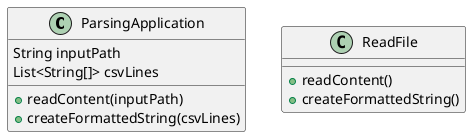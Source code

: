 @startuml

class ParsingApplication{
    String inputPath
    List<String[]> csvLines

    + readContent(inputPath)
    + createFormattedString(csvLines)
}

class ReadFile{
    + readContent()
    + createFormattedString()

}
@enduml